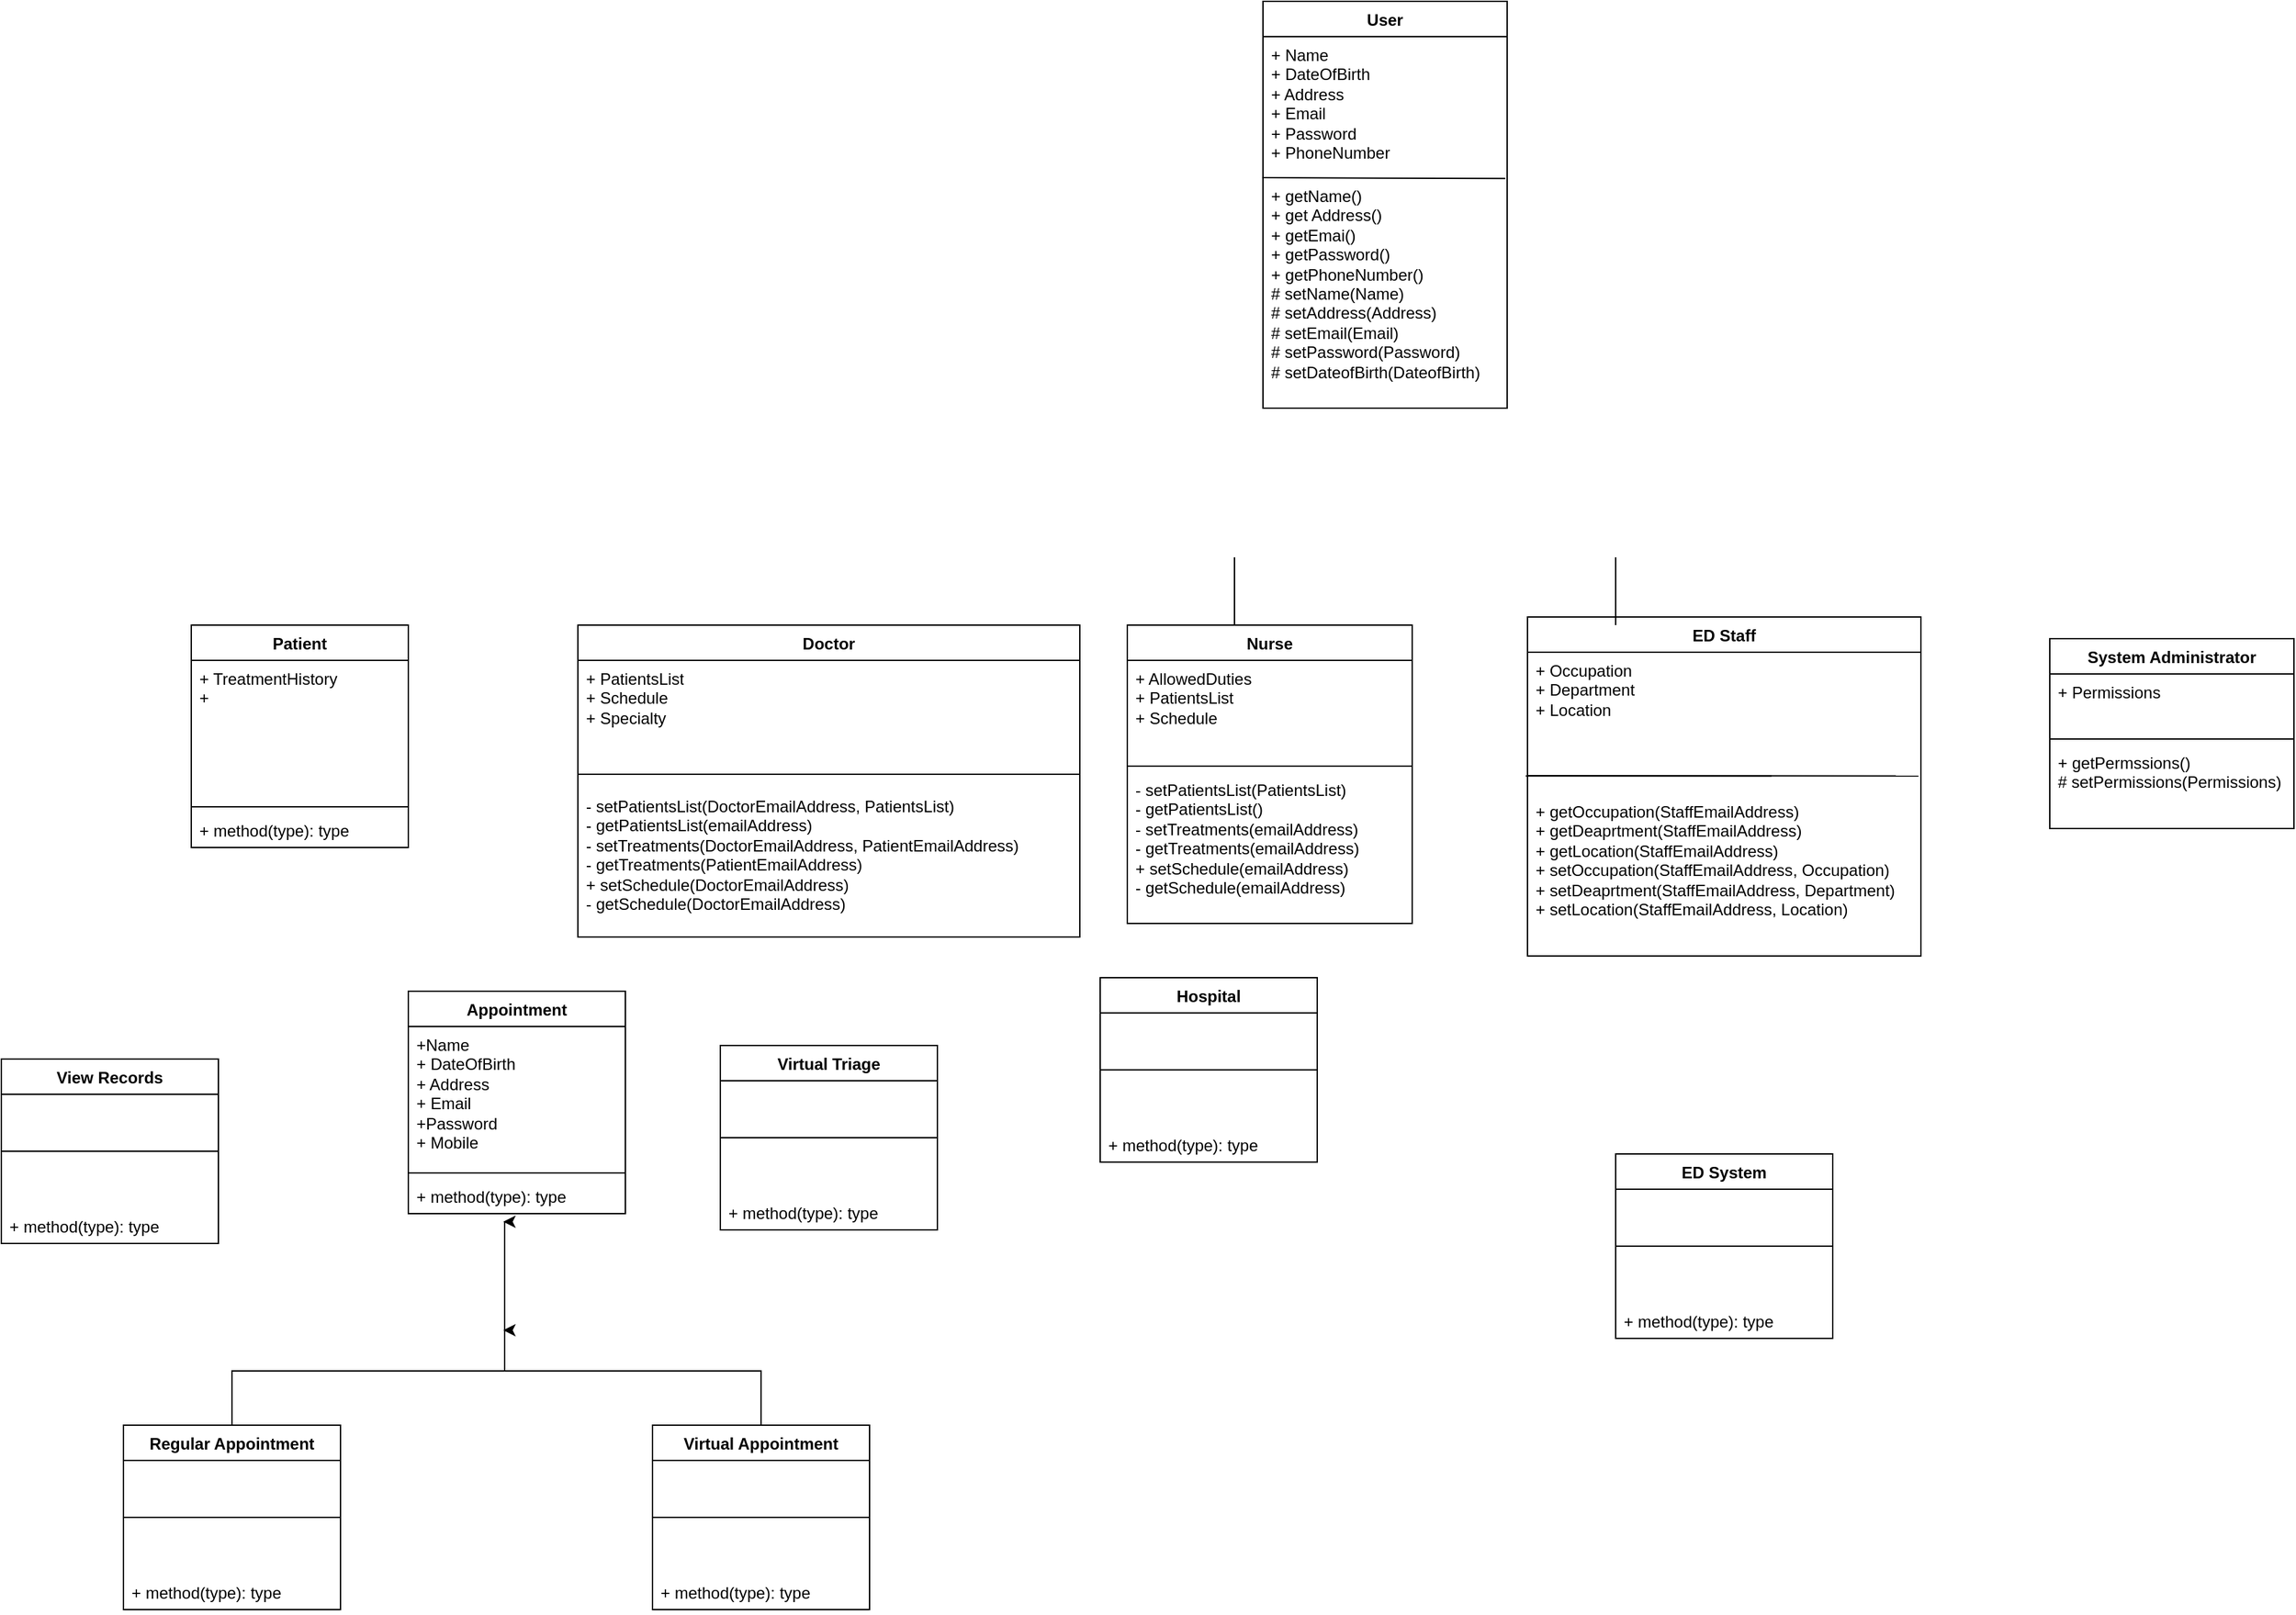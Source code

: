 <mxfile version="24.7.17">
  <diagram name="Page-1" id="DIFtrZZW887G86_Ft9EP">
    <mxGraphModel dx="2819" dy="1820" grid="1" gridSize="10" guides="1" tooltips="1" connect="1" arrows="1" fold="1" page="1" pageScale="1" pageWidth="850" pageHeight="1100" math="0" shadow="0">
      <root>
        <mxCell id="0" />
        <mxCell id="1" parent="0" />
        <mxCell id="kCQZ86NIx0HZvK4VsaJa-13" value="Nurse" style="swimlane;fontStyle=1;align=center;verticalAlign=top;childLayout=stackLayout;horizontal=1;startSize=26;horizontalStack=0;resizeParent=1;resizeParentMax=0;resizeLast=0;collapsible=1;marginBottom=0;whiteSpace=wrap;html=1;" parent="1" vertex="1">
          <mxGeometry x="250" y="290" width="210" height="220" as="geometry" />
        </mxCell>
        <mxCell id="kCQZ86NIx0HZvK4VsaJa-14" value="&lt;div&gt;+ AllowedDuties&lt;/div&gt;&lt;div&gt;+ PatientsList&lt;br&gt;+ Schedule&lt;/div&gt;" style="text;strokeColor=none;fillColor=none;align=left;verticalAlign=top;spacingLeft=4;spacingRight=4;overflow=hidden;rotatable=0;points=[[0,0.5],[1,0.5]];portConstraint=eastwest;whiteSpace=wrap;html=1;" parent="kCQZ86NIx0HZvK4VsaJa-13" vertex="1">
          <mxGeometry y="26" width="210" height="74" as="geometry" />
        </mxCell>
        <mxCell id="kCQZ86NIx0HZvK4VsaJa-15" value="" style="line;strokeWidth=1;fillColor=none;align=left;verticalAlign=middle;spacingTop=-1;spacingLeft=3;spacingRight=3;rotatable=0;labelPosition=right;points=[];portConstraint=eastwest;strokeColor=inherit;" parent="kCQZ86NIx0HZvK4VsaJa-13" vertex="1">
          <mxGeometry y="100" width="210" height="8" as="geometry" />
        </mxCell>
        <mxCell id="kCQZ86NIx0HZvK4VsaJa-16" value="- setPatientsList(PatientsList)&lt;div&gt;- getPatientsList()&lt;/div&gt;&lt;div&gt;- setTreatments(emailAddress)&lt;/div&gt;&lt;div&gt;- getTreatments(emailAddress)&lt;/div&gt;&lt;div&gt;+ setSchedule(emailAddress)&lt;br&gt;- getSchedule(emailAddress)&lt;/div&gt;&lt;div&gt;&lt;br&gt;&lt;/div&gt;" style="text;strokeColor=none;fillColor=none;align=left;verticalAlign=top;spacingLeft=4;spacingRight=4;overflow=hidden;rotatable=0;points=[[0,0.5],[1,0.5]];portConstraint=eastwest;whiteSpace=wrap;html=1;" parent="kCQZ86NIx0HZvK4VsaJa-13" vertex="1">
          <mxGeometry y="108" width="210" height="112" as="geometry" />
        </mxCell>
        <mxCell id="kCQZ86NIx0HZvK4VsaJa-17" value="Patient" style="swimlane;fontStyle=1;align=center;verticalAlign=top;childLayout=stackLayout;horizontal=1;startSize=26;horizontalStack=0;resizeParent=1;resizeParentMax=0;resizeLast=0;collapsible=1;marginBottom=0;whiteSpace=wrap;html=1;" parent="1" vertex="1">
          <mxGeometry x="-440" y="290" width="160" height="164" as="geometry" />
        </mxCell>
        <mxCell id="kCQZ86NIx0HZvK4VsaJa-18" value="&lt;div&gt;+ TreatmentHistory&lt;br&gt;+&lt;br&gt;&lt;/div&gt;" style="text;strokeColor=none;fillColor=none;align=left;verticalAlign=top;spacingLeft=4;spacingRight=4;overflow=hidden;rotatable=0;points=[[0,0.5],[1,0.5]];portConstraint=eastwest;whiteSpace=wrap;html=1;" parent="kCQZ86NIx0HZvK4VsaJa-17" vertex="1">
          <mxGeometry y="26" width="160" height="104" as="geometry" />
        </mxCell>
        <mxCell id="kCQZ86NIx0HZvK4VsaJa-19" value="" style="line;strokeWidth=1;fillColor=none;align=left;verticalAlign=middle;spacingTop=-1;spacingLeft=3;spacingRight=3;rotatable=0;labelPosition=right;points=[];portConstraint=eastwest;strokeColor=inherit;" parent="kCQZ86NIx0HZvK4VsaJa-17" vertex="1">
          <mxGeometry y="130" width="160" height="8" as="geometry" />
        </mxCell>
        <mxCell id="kCQZ86NIx0HZvK4VsaJa-20" value="+ method(type): type" style="text;strokeColor=none;fillColor=none;align=left;verticalAlign=top;spacingLeft=4;spacingRight=4;overflow=hidden;rotatable=0;points=[[0,0.5],[1,0.5]];portConstraint=eastwest;whiteSpace=wrap;html=1;" parent="kCQZ86NIx0HZvK4VsaJa-17" vertex="1">
          <mxGeometry y="138" width="160" height="26" as="geometry" />
        </mxCell>
        <mxCell id="kCQZ86NIx0HZvK4VsaJa-21" value="ED Staff" style="swimlane;fontStyle=1;align=center;verticalAlign=top;childLayout=stackLayout;horizontal=1;startSize=26;horizontalStack=0;resizeParent=1;resizeParentMax=0;resizeLast=0;collapsible=1;marginBottom=0;whiteSpace=wrap;html=1;" parent="1" vertex="1">
          <mxGeometry x="545" y="284" width="290" height="250" as="geometry" />
        </mxCell>
        <mxCell id="kCQZ86NIx0HZvK4VsaJa-22" value="&lt;div&gt;+ Occupation&lt;/div&gt;&lt;div&gt;+ Department&lt;/div&gt;&lt;div&gt;&lt;span style=&quot;background-color: initial;&quot;&gt;+ Location&lt;/span&gt;&lt;br&gt;&lt;/div&gt;" style="text;strokeColor=none;fillColor=none;align=left;verticalAlign=top;spacingLeft=4;spacingRight=4;overflow=hidden;rotatable=0;points=[[0,0.5],[1,0.5]];portConstraint=eastwest;whiteSpace=wrap;html=1;" parent="kCQZ86NIx0HZvK4VsaJa-21" vertex="1">
          <mxGeometry y="26" width="290" height="104" as="geometry" />
        </mxCell>
        <mxCell id="kCQZ86NIx0HZvK4VsaJa-24" value="+ getOccupation(StaffEmailAddress)&lt;div&gt;+ getDeaprtment(&lt;span style=&quot;background-color: initial;&quot;&gt;StaffEmailAddress&lt;/span&gt;&lt;span style=&quot;background-color: initial;&quot;&gt;)&lt;/span&gt;&lt;/div&gt;&lt;div&gt;+ getLocation(&lt;span style=&quot;background-color: initial;&quot;&gt;StaffEmailAddress&lt;/span&gt;&lt;span style=&quot;background-color: initial;&quot;&gt;)&lt;/span&gt;&lt;/div&gt;&lt;div&gt;+ setOccupation(&lt;span style=&quot;background-color: initial;&quot;&gt;StaffEmailAddress&lt;/span&gt;&lt;span style=&quot;background-color: initial;&quot;&gt;, Occupation)&lt;/span&gt;&lt;/div&gt;&lt;div&gt;&lt;div&gt;+ setDeaprtment(&lt;span style=&quot;background-color: initial;&quot;&gt;StaffEmailAddress,&amp;nbsp;&lt;/span&gt;&lt;span style=&quot;background-color: initial;&quot;&gt;Department)&lt;/span&gt;&lt;/div&gt;&lt;div&gt;&lt;span style=&quot;background-color: initial;&quot;&gt;+ setLocation(&lt;/span&gt;&lt;span style=&quot;background-color: initial;&quot;&gt;StaffEmailAddress,&amp;nbsp;&lt;/span&gt;&lt;span style=&quot;background-color: initial;&quot;&gt;Location)&lt;/span&gt;&lt;/div&gt;&lt;/div&gt;" style="text;strokeColor=none;fillColor=none;align=left;verticalAlign=top;spacingLeft=4;spacingRight=4;overflow=hidden;rotatable=0;points=[[0,0.5],[1,0.5]];portConstraint=eastwest;whiteSpace=wrap;html=1;" parent="kCQZ86NIx0HZvK4VsaJa-21" vertex="1">
          <mxGeometry y="130" width="290" height="120" as="geometry" />
        </mxCell>
        <mxCell id="MTwN1FoGSNgmQ5PW_k3Y-5" value="" style="endArrow=none;html=1;rounded=0;entryX=0.994;entryY=0.878;entryDx=0;entryDy=0;entryPerimeter=0;" edge="1" parent="kCQZ86NIx0HZvK4VsaJa-21" target="kCQZ86NIx0HZvK4VsaJa-22">
          <mxGeometry width="50" height="50" relative="1" as="geometry">
            <mxPoint y="117" as="sourcePoint" />
            <mxPoint x="159.96" y="117.312" as="targetPoint" />
          </mxGeometry>
        </mxCell>
        <mxCell id="MTwN1FoGSNgmQ5PW_k3Y-6" value="" style="endArrow=none;html=1;rounded=0;entryX=0.994;entryY=0.878;entryDx=0;entryDy=0;entryPerimeter=0;exitX=-0.013;exitY=0.878;exitDx=0;exitDy=0;exitPerimeter=0;" edge="1" parent="kCQZ86NIx0HZvK4VsaJa-21">
          <mxGeometry width="50" height="50" relative="1" as="geometry">
            <mxPoint x="-1.34" y="117.312" as="sourcePoint" />
            <mxPoint x="179.92" y="117.312" as="targetPoint" />
          </mxGeometry>
        </mxCell>
        <mxCell id="kCQZ86NIx0HZvK4VsaJa-25" value="System Administrator" style="swimlane;fontStyle=1;align=center;verticalAlign=top;childLayout=stackLayout;horizontal=1;startSize=26;horizontalStack=0;resizeParent=1;resizeParentMax=0;resizeLast=0;collapsible=1;marginBottom=0;whiteSpace=wrap;html=1;" parent="1" vertex="1">
          <mxGeometry x="930" y="300" width="180" height="140" as="geometry" />
        </mxCell>
        <mxCell id="kCQZ86NIx0HZvK4VsaJa-26" value="&lt;div&gt;+ Permissions&lt;/div&gt;" style="text;strokeColor=none;fillColor=none;align=left;verticalAlign=top;spacingLeft=4;spacingRight=4;overflow=hidden;rotatable=0;points=[[0,0.5],[1,0.5]];portConstraint=eastwest;whiteSpace=wrap;html=1;" parent="kCQZ86NIx0HZvK4VsaJa-25" vertex="1">
          <mxGeometry y="26" width="180" height="44" as="geometry" />
        </mxCell>
        <mxCell id="kCQZ86NIx0HZvK4VsaJa-27" value="" style="line;strokeWidth=1;fillColor=none;align=left;verticalAlign=middle;spacingTop=-1;spacingLeft=3;spacingRight=3;rotatable=0;labelPosition=right;points=[];portConstraint=eastwest;strokeColor=inherit;" parent="kCQZ86NIx0HZvK4VsaJa-25" vertex="1">
          <mxGeometry y="70" width="180" height="8" as="geometry" />
        </mxCell>
        <mxCell id="kCQZ86NIx0HZvK4VsaJa-28" value="+ getPermssions()&lt;br&gt;# setPermissions(Permissions)" style="text;strokeColor=none;fillColor=none;align=left;verticalAlign=top;spacingLeft=4;spacingRight=4;overflow=hidden;rotatable=0;points=[[0,0.5],[1,0.5]];portConstraint=eastwest;whiteSpace=wrap;html=1;" parent="kCQZ86NIx0HZvK4VsaJa-25" vertex="1">
          <mxGeometry y="78" width="180" height="62" as="geometry" />
        </mxCell>
        <mxCell id="kCQZ86NIx0HZvK4VsaJa-29" value="Doctor" style="swimlane;fontStyle=1;align=center;verticalAlign=top;childLayout=stackLayout;horizontal=1;startSize=26;horizontalStack=0;resizeParent=1;resizeParentMax=0;resizeLast=0;collapsible=1;marginBottom=0;whiteSpace=wrap;html=1;" parent="1" vertex="1">
          <mxGeometry x="-155" y="290" width="370" height="230" as="geometry" />
        </mxCell>
        <mxCell id="MTwN1FoGSNgmQ5PW_k3Y-9" value="&lt;div&gt;&lt;span style=&quot;background-color: initial;&quot;&gt;+ PatientsList&lt;/span&gt;&lt;br&gt;&lt;/div&gt;&lt;div&gt;+ Schedule&lt;br&gt;&lt;/div&gt;&lt;div&gt;+ Specialty&lt;/div&gt;" style="text;strokeColor=none;fillColor=none;align=left;verticalAlign=top;spacingLeft=4;spacingRight=4;overflow=hidden;rotatable=0;points=[[0,0.5],[1,0.5]];portConstraint=eastwest;whiteSpace=wrap;html=1;" vertex="1" parent="kCQZ86NIx0HZvK4VsaJa-29">
          <mxGeometry y="26" width="370" height="74" as="geometry" />
        </mxCell>
        <mxCell id="kCQZ86NIx0HZvK4VsaJa-31" value="" style="line;strokeWidth=1;fillColor=none;align=left;verticalAlign=middle;spacingTop=-1;spacingLeft=3;spacingRight=3;rotatable=0;labelPosition=right;points=[];portConstraint=eastwest;strokeColor=inherit;" parent="kCQZ86NIx0HZvK4VsaJa-29" vertex="1">
          <mxGeometry y="100" width="370" height="20" as="geometry" />
        </mxCell>
        <mxCell id="MTwN1FoGSNgmQ5PW_k3Y-10" value="- setPatientsList(DoctorEmailAddress, PatientsList)&lt;div&gt;- getPatientsList(emailAddress)&lt;/div&gt;&lt;div&gt;- setTreatments(DoctorEmailAddress, Patient&lt;span style=&quot;background-color: initial;&quot;&gt;EmailAddress&lt;/span&gt;&lt;span style=&quot;background-color: initial;&quot;&gt;)&lt;/span&gt;&lt;/div&gt;&lt;div&gt;- getTreatments(Patient&lt;span style=&quot;background-color: initial;&quot;&gt;EmailAddress&lt;/span&gt;)&lt;/div&gt;&lt;div&gt;+ setSchedule(DoctorEmailAddress)&lt;br&gt;- getSchedule(Doctor&lt;span style=&quot;background-color: initial;&quot;&gt;EmailAddress&lt;/span&gt;)&lt;/div&gt;&lt;div&gt;&lt;br&gt;&lt;/div&gt;" style="text;strokeColor=none;fillColor=none;align=left;verticalAlign=top;spacingLeft=4;spacingRight=4;overflow=hidden;rotatable=0;points=[[0,0.5],[1,0.5]];portConstraint=eastwest;whiteSpace=wrap;html=1;" vertex="1" parent="kCQZ86NIx0HZvK4VsaJa-29">
          <mxGeometry y="120" width="370" height="110" as="geometry" />
        </mxCell>
        <mxCell id="kCQZ86NIx0HZvK4VsaJa-33" value="User" style="swimlane;fontStyle=1;align=center;verticalAlign=top;childLayout=stackLayout;horizontal=1;startSize=26;horizontalStack=0;resizeParent=1;resizeParentMax=0;resizeLast=0;collapsible=1;marginBottom=0;whiteSpace=wrap;html=1;" parent="1" vertex="1">
          <mxGeometry x="350" y="-170" width="180" height="300" as="geometry" />
        </mxCell>
        <mxCell id="kCQZ86NIx0HZvK4VsaJa-34" value="&lt;div&gt;+ Name&lt;/div&gt;&lt;div&gt;+ DateOfBirth&lt;/div&gt;&lt;div&gt;+ Address&lt;/div&gt;&lt;div&gt;+ Email&lt;/div&gt;&lt;div&gt;+ Password&lt;/div&gt;&lt;div&gt;+ PhoneNumber&lt;br&gt;&lt;/div&gt;" style="text;strokeColor=none;fillColor=none;align=left;verticalAlign=top;spacingLeft=4;spacingRight=4;overflow=hidden;rotatable=0;points=[[0,0.5],[1,0.5]];portConstraint=eastwest;whiteSpace=wrap;html=1;" parent="kCQZ86NIx0HZvK4VsaJa-33" vertex="1">
          <mxGeometry y="26" width="180" height="104" as="geometry" />
        </mxCell>
        <mxCell id="kCQZ86NIx0HZvK4VsaJa-36" value="+ getName()&lt;br&gt;+ get Address()&lt;div&gt;&lt;span style=&quot;background-color: initial;&quot;&gt;+ getEmai()&lt;/span&gt;&lt;div&gt;+ getPassword()&lt;/div&gt;&lt;div&gt;+ getPhoneNumber()&lt;br&gt;&lt;span style=&quot;background-color: initial;&quot;&gt;# setName(Name)&lt;/span&gt;&lt;br&gt;&lt;/div&gt;&lt;div&gt;# setAddress(Address)&lt;/div&gt;&lt;div&gt;# setEmail(Email)&lt;br&gt;# setPassword(Password)&lt;/div&gt;&lt;div&gt;# setDateofBirth(DateofBirth)&lt;/div&gt;&lt;div&gt;&lt;br&gt;&lt;/div&gt;&lt;/div&gt;" style="text;strokeColor=none;fillColor=none;align=left;verticalAlign=top;spacingLeft=4;spacingRight=4;overflow=hidden;rotatable=0;points=[[0,0.5],[1,0.5]];portConstraint=eastwest;whiteSpace=wrap;html=1;" parent="kCQZ86NIx0HZvK4VsaJa-33" vertex="1">
          <mxGeometry y="130" width="180" height="170" as="geometry" />
        </mxCell>
        <mxCell id="MTwN1FoGSNgmQ5PW_k3Y-4" value="" style="endArrow=none;html=1;rounded=0;entryX=0.987;entryY=0.004;entryDx=0;entryDy=0;entryPerimeter=0;exitX=-0.009;exitY=0;exitDx=0;exitDy=0;exitPerimeter=0;" edge="1" parent="kCQZ86NIx0HZvK4VsaJa-33">
          <mxGeometry width="50" height="50" relative="1" as="geometry">
            <mxPoint x="-0.62" y="130" as="sourcePoint" />
            <mxPoint x="178.66" y="130.68" as="targetPoint" />
          </mxGeometry>
        </mxCell>
        <mxCell id="kCQZ86NIx0HZvK4VsaJa-44" value="" style="endArrow=none;html=1;rounded=0;" parent="1" edge="1">
          <mxGeometry width="50" height="50" relative="1" as="geometry">
            <mxPoint x="329" y="290" as="sourcePoint" />
            <mxPoint x="329" y="240" as="targetPoint" />
          </mxGeometry>
        </mxCell>
        <mxCell id="kCQZ86NIx0HZvK4VsaJa-45" value="" style="endArrow=none;html=1;rounded=0;" parent="1" edge="1">
          <mxGeometry width="50" height="50" relative="1" as="geometry">
            <mxPoint x="610" y="290" as="sourcePoint" />
            <mxPoint x="610" y="240" as="targetPoint" />
          </mxGeometry>
        </mxCell>
        <mxCell id="kCQZ86NIx0HZvK4VsaJa-46" value="Appointment" style="swimlane;fontStyle=1;align=center;verticalAlign=top;childLayout=stackLayout;horizontal=1;startSize=26;horizontalStack=0;resizeParent=1;resizeParentMax=0;resizeLast=0;collapsible=1;marginBottom=0;whiteSpace=wrap;html=1;" parent="1" vertex="1">
          <mxGeometry x="-280" y="560" width="160" height="164" as="geometry" />
        </mxCell>
        <mxCell id="kCQZ86NIx0HZvK4VsaJa-47" value="&lt;div&gt;+Name&lt;/div&gt;&lt;div&gt;+ DateOfBirth&lt;/div&gt;&lt;div&gt;+ Address&lt;/div&gt;&lt;div&gt;+ Email&lt;/div&gt;&lt;div&gt;+Password&lt;/div&gt;&lt;div&gt;+ Mobile&lt;br&gt;&lt;/div&gt;" style="text;strokeColor=none;fillColor=none;align=left;verticalAlign=top;spacingLeft=4;spacingRight=4;overflow=hidden;rotatable=0;points=[[0,0.5],[1,0.5]];portConstraint=eastwest;whiteSpace=wrap;html=1;" parent="kCQZ86NIx0HZvK4VsaJa-46" vertex="1">
          <mxGeometry y="26" width="160" height="104" as="geometry" />
        </mxCell>
        <mxCell id="kCQZ86NIx0HZvK4VsaJa-48" value="" style="line;strokeWidth=1;fillColor=none;align=left;verticalAlign=middle;spacingTop=-1;spacingLeft=3;spacingRight=3;rotatable=0;labelPosition=right;points=[];portConstraint=eastwest;strokeColor=inherit;" parent="kCQZ86NIx0HZvK4VsaJa-46" vertex="1">
          <mxGeometry y="130" width="160" height="8" as="geometry" />
        </mxCell>
        <mxCell id="kCQZ86NIx0HZvK4VsaJa-49" value="+ method(type): type" style="text;strokeColor=none;fillColor=none;align=left;verticalAlign=top;spacingLeft=4;spacingRight=4;overflow=hidden;rotatable=0;points=[[0,0.5],[1,0.5]];portConstraint=eastwest;whiteSpace=wrap;html=1;" parent="kCQZ86NIx0HZvK4VsaJa-46" vertex="1">
          <mxGeometry y="138" width="160" height="26" as="geometry" />
        </mxCell>
        <mxCell id="kCQZ86NIx0HZvK4VsaJa-56" style="edgeStyle=orthogonalEdgeStyle;rounded=0;orthogonalLoop=1;jettySize=auto;html=1;" parent="1" source="kCQZ86NIx0HZvK4VsaJa-50" edge="1">
          <mxGeometry relative="1" as="geometry">
            <mxPoint x="-210" y="810" as="targetPoint" />
            <Array as="points">
              <mxPoint x="-410" y="840" />
              <mxPoint x="-209" y="840" />
            </Array>
          </mxGeometry>
        </mxCell>
        <mxCell id="kCQZ86NIx0HZvK4VsaJa-50" value="Regular Appointment" style="swimlane;fontStyle=1;align=center;verticalAlign=top;childLayout=stackLayout;horizontal=1;startSize=26;horizontalStack=0;resizeParent=1;resizeParentMax=0;resizeLast=0;collapsible=1;marginBottom=0;whiteSpace=wrap;html=1;" parent="1" vertex="1">
          <mxGeometry x="-490" y="880" width="160" height="136" as="geometry" />
        </mxCell>
        <mxCell id="kCQZ86NIx0HZvK4VsaJa-51" value="" style="line;strokeWidth=1;fillColor=none;align=left;verticalAlign=middle;spacingTop=-1;spacingLeft=3;spacingRight=3;rotatable=0;labelPosition=right;points=[];portConstraint=eastwest;strokeColor=inherit;" parent="kCQZ86NIx0HZvK4VsaJa-50" vertex="1">
          <mxGeometry y="26" width="160" height="84" as="geometry" />
        </mxCell>
        <mxCell id="kCQZ86NIx0HZvK4VsaJa-52" value="+ method(type): type" style="text;strokeColor=none;fillColor=none;align=left;verticalAlign=top;spacingLeft=4;spacingRight=4;overflow=hidden;rotatable=0;points=[[0,0.5],[1,0.5]];portConstraint=eastwest;whiteSpace=wrap;html=1;" parent="kCQZ86NIx0HZvK4VsaJa-50" vertex="1">
          <mxGeometry y="110" width="160" height="26" as="geometry" />
        </mxCell>
        <mxCell id="kCQZ86NIx0HZvK4VsaJa-57" style="edgeStyle=orthogonalEdgeStyle;rounded=0;orthogonalLoop=1;jettySize=auto;html=1;" parent="1" source="kCQZ86NIx0HZvK4VsaJa-53" edge="1">
          <mxGeometry relative="1" as="geometry">
            <mxPoint x="-210" y="730" as="targetPoint" />
            <Array as="points">
              <mxPoint x="-20" y="840" />
              <mxPoint x="-209" y="840" />
            </Array>
          </mxGeometry>
        </mxCell>
        <mxCell id="kCQZ86NIx0HZvK4VsaJa-53" value="Virtual Appointment" style="swimlane;fontStyle=1;align=center;verticalAlign=top;childLayout=stackLayout;horizontal=1;startSize=26;horizontalStack=0;resizeParent=1;resizeParentMax=0;resizeLast=0;collapsible=1;marginBottom=0;whiteSpace=wrap;html=1;" parent="1" vertex="1">
          <mxGeometry x="-100" y="880" width="160" height="136" as="geometry" />
        </mxCell>
        <mxCell id="kCQZ86NIx0HZvK4VsaJa-54" value="" style="line;strokeWidth=1;fillColor=none;align=left;verticalAlign=middle;spacingTop=-1;spacingLeft=3;spacingRight=3;rotatable=0;labelPosition=right;points=[];portConstraint=eastwest;strokeColor=inherit;" parent="kCQZ86NIx0HZvK4VsaJa-53" vertex="1">
          <mxGeometry y="26" width="160" height="84" as="geometry" />
        </mxCell>
        <mxCell id="kCQZ86NIx0HZvK4VsaJa-55" value="+ method(type): type" style="text;strokeColor=none;fillColor=none;align=left;verticalAlign=top;spacingLeft=4;spacingRight=4;overflow=hidden;rotatable=0;points=[[0,0.5],[1,0.5]];portConstraint=eastwest;whiteSpace=wrap;html=1;" parent="kCQZ86NIx0HZvK4VsaJa-53" vertex="1">
          <mxGeometry y="110" width="160" height="26" as="geometry" />
        </mxCell>
        <mxCell id="kCQZ86NIx0HZvK4VsaJa-58" value="Hospital" style="swimlane;fontStyle=1;align=center;verticalAlign=top;childLayout=stackLayout;horizontal=1;startSize=26;horizontalStack=0;resizeParent=1;resizeParentMax=0;resizeLast=0;collapsible=1;marginBottom=0;whiteSpace=wrap;html=1;" parent="1" vertex="1">
          <mxGeometry x="230" y="550" width="160" height="136" as="geometry" />
        </mxCell>
        <mxCell id="kCQZ86NIx0HZvK4VsaJa-59" value="" style="line;strokeWidth=1;fillColor=none;align=left;verticalAlign=middle;spacingTop=-1;spacingLeft=3;spacingRight=3;rotatable=0;labelPosition=right;points=[];portConstraint=eastwest;strokeColor=inherit;" parent="kCQZ86NIx0HZvK4VsaJa-58" vertex="1">
          <mxGeometry y="26" width="160" height="84" as="geometry" />
        </mxCell>
        <mxCell id="kCQZ86NIx0HZvK4VsaJa-60" value="+ method(type): type" style="text;strokeColor=none;fillColor=none;align=left;verticalAlign=top;spacingLeft=4;spacingRight=4;overflow=hidden;rotatable=0;points=[[0,0.5],[1,0.5]];portConstraint=eastwest;whiteSpace=wrap;html=1;" parent="kCQZ86NIx0HZvK4VsaJa-58" vertex="1">
          <mxGeometry y="110" width="160" height="26" as="geometry" />
        </mxCell>
        <mxCell id="kCQZ86NIx0HZvK4VsaJa-61" value="ED System" style="swimlane;fontStyle=1;align=center;verticalAlign=top;childLayout=stackLayout;horizontal=1;startSize=26;horizontalStack=0;resizeParent=1;resizeParentMax=0;resizeLast=0;collapsible=1;marginBottom=0;whiteSpace=wrap;html=1;" parent="1" vertex="1">
          <mxGeometry x="610" y="680" width="160" height="136" as="geometry" />
        </mxCell>
        <mxCell id="kCQZ86NIx0HZvK4VsaJa-62" value="" style="line;strokeWidth=1;fillColor=none;align=left;verticalAlign=middle;spacingTop=-1;spacingLeft=3;spacingRight=3;rotatable=0;labelPosition=right;points=[];portConstraint=eastwest;strokeColor=inherit;" parent="kCQZ86NIx0HZvK4VsaJa-61" vertex="1">
          <mxGeometry y="26" width="160" height="84" as="geometry" />
        </mxCell>
        <mxCell id="kCQZ86NIx0HZvK4VsaJa-63" value="+ method(type): type" style="text;strokeColor=none;fillColor=none;align=left;verticalAlign=top;spacingLeft=4;spacingRight=4;overflow=hidden;rotatable=0;points=[[0,0.5],[1,0.5]];portConstraint=eastwest;whiteSpace=wrap;html=1;" parent="kCQZ86NIx0HZvK4VsaJa-61" vertex="1">
          <mxGeometry y="110" width="160" height="26" as="geometry" />
        </mxCell>
        <mxCell id="kCQZ86NIx0HZvK4VsaJa-64" value="Virtual Triage" style="swimlane;fontStyle=1;align=center;verticalAlign=top;childLayout=stackLayout;horizontal=1;startSize=26;horizontalStack=0;resizeParent=1;resizeParentMax=0;resizeLast=0;collapsible=1;marginBottom=0;whiteSpace=wrap;html=1;" parent="1" vertex="1">
          <mxGeometry x="-50" y="600" width="160" height="136" as="geometry" />
        </mxCell>
        <mxCell id="kCQZ86NIx0HZvK4VsaJa-65" value="" style="line;strokeWidth=1;fillColor=none;align=left;verticalAlign=middle;spacingTop=-1;spacingLeft=3;spacingRight=3;rotatable=0;labelPosition=right;points=[];portConstraint=eastwest;strokeColor=inherit;" parent="kCQZ86NIx0HZvK4VsaJa-64" vertex="1">
          <mxGeometry y="26" width="160" height="84" as="geometry" />
        </mxCell>
        <mxCell id="kCQZ86NIx0HZvK4VsaJa-66" value="+ method(type): type" style="text;strokeColor=none;fillColor=none;align=left;verticalAlign=top;spacingLeft=4;spacingRight=4;overflow=hidden;rotatable=0;points=[[0,0.5],[1,0.5]];portConstraint=eastwest;whiteSpace=wrap;html=1;" parent="kCQZ86NIx0HZvK4VsaJa-64" vertex="1">
          <mxGeometry y="110" width="160" height="26" as="geometry" />
        </mxCell>
        <mxCell id="kCQZ86NIx0HZvK4VsaJa-67" value="View Records" style="swimlane;fontStyle=1;align=center;verticalAlign=top;childLayout=stackLayout;horizontal=1;startSize=26;horizontalStack=0;resizeParent=1;resizeParentMax=0;resizeLast=0;collapsible=1;marginBottom=0;whiteSpace=wrap;html=1;" parent="1" vertex="1">
          <mxGeometry x="-580" y="610" width="160" height="136" as="geometry" />
        </mxCell>
        <mxCell id="kCQZ86NIx0HZvK4VsaJa-68" value="" style="line;strokeWidth=1;fillColor=none;align=left;verticalAlign=middle;spacingTop=-1;spacingLeft=3;spacingRight=3;rotatable=0;labelPosition=right;points=[];portConstraint=eastwest;strokeColor=inherit;" parent="kCQZ86NIx0HZvK4VsaJa-67" vertex="1">
          <mxGeometry y="26" width="160" height="84" as="geometry" />
        </mxCell>
        <mxCell id="kCQZ86NIx0HZvK4VsaJa-69" value="+ method(type): type" style="text;strokeColor=none;fillColor=none;align=left;verticalAlign=top;spacingLeft=4;spacingRight=4;overflow=hidden;rotatable=0;points=[[0,0.5],[1,0.5]];portConstraint=eastwest;whiteSpace=wrap;html=1;" parent="kCQZ86NIx0HZvK4VsaJa-67" vertex="1">
          <mxGeometry y="110" width="160" height="26" as="geometry" />
        </mxCell>
      </root>
    </mxGraphModel>
  </diagram>
</mxfile>

